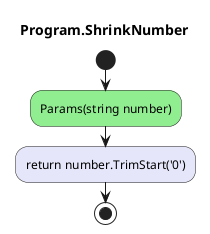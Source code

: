 @startuml Program.ShrinkNumber
title Program.ShrinkNumber
start
#LightGreen:Params(string number);
#Lavender:return number.TrimStart('0');
stop
@enduml
